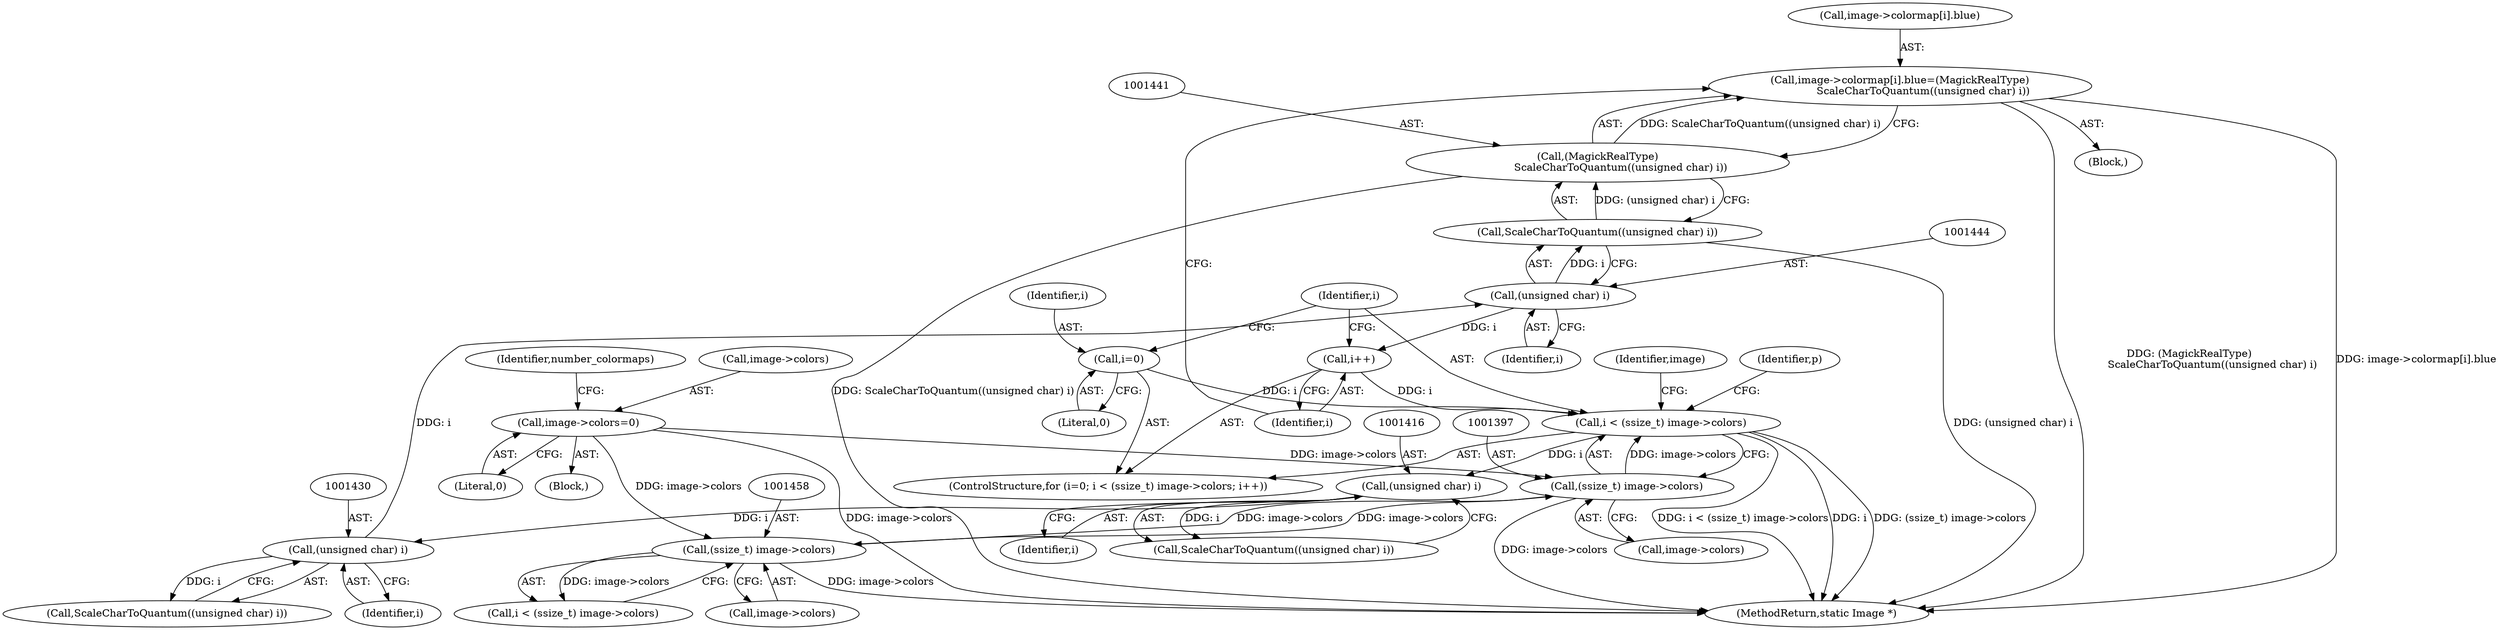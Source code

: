 digraph "0_ImageMagick_2ad6d33493750a28a5a655d319a8e0b16c392de1@array" {
"1001432" [label="(Call,image->colormap[i].blue=(MagickRealType)\n              ScaleCharToQuantum((unsigned char) i))"];
"1001440" [label="(Call,(MagickRealType)\n              ScaleCharToQuantum((unsigned char) i))"];
"1001442" [label="(Call,ScaleCharToQuantum((unsigned char) i))"];
"1001443" [label="(Call,(unsigned char) i)"];
"1001429" [label="(Call,(unsigned char) i)"];
"1001415" [label="(Call,(unsigned char) i)"];
"1001394" [label="(Call,i < (ssize_t) image->colors)"];
"1001391" [label="(Call,i=0)"];
"1001401" [label="(Call,i++)"];
"1001396" [label="(Call,(ssize_t) image->colors)"];
"1001457" [label="(Call,(ssize_t) image->colors)"];
"1001811" [label="(Call,image->colors=0)"];
"1001442" [label="(Call,ScaleCharToQuantum((unsigned char) i))"];
"1001459" [label="(Call,image->colors)"];
"1001811" [label="(Call,image->colors=0)"];
"1001401" [label="(Call,i++)"];
"1001433" [label="(Call,image->colormap[i].blue)"];
"1001428" [label="(Call,ScaleCharToQuantum((unsigned char) i))"];
"1001815" [label="(Literal,0)"];
"1001393" [label="(Literal,0)"];
"1001398" [label="(Call,image->colors)"];
"1001408" [label="(Identifier,image)"];
"1001443" [label="(Call,(unsigned char) i)"];
"1001392" [label="(Identifier,i)"];
"1001396" [label="(Call,(ssize_t) image->colors)"];
"1001445" [label="(Identifier,i)"];
"1001395" [label="(Identifier,i)"];
"1001616" [label="(Block,)"];
"1001812" [label="(Call,image->colors)"];
"1001429" [label="(Call,(unsigned char) i)"];
"1001944" [label="(MethodReturn,static Image *)"];
"1001457" [label="(Call,(ssize_t) image->colors)"];
"1001390" [label="(ControlStructure,for (i=0; i < (ssize_t) image->colors; i++))"];
"1001440" [label="(Call,(MagickRealType)\n              ScaleCharToQuantum((unsigned char) i))"];
"1001394" [label="(Call,i < (ssize_t) image->colors)"];
"1001455" [label="(Call,i < (ssize_t) image->colors)"];
"1001432" [label="(Call,image->colormap[i].blue=(MagickRealType)\n              ScaleCharToQuantum((unsigned char) i))"];
"1001403" [label="(Block,)"];
"1001417" [label="(Identifier,i)"];
"1001391" [label="(Call,i=0)"];
"1001513" [label="(Identifier,p)"];
"1001415" [label="(Call,(unsigned char) i)"];
"1001818" [label="(Identifier,number_colormaps)"];
"1001402" [label="(Identifier,i)"];
"1001431" [label="(Identifier,i)"];
"1001414" [label="(Call,ScaleCharToQuantum((unsigned char) i))"];
"1001432" -> "1001403"  [label="AST: "];
"1001432" -> "1001440"  [label="CFG: "];
"1001433" -> "1001432"  [label="AST: "];
"1001440" -> "1001432"  [label="AST: "];
"1001402" -> "1001432"  [label="CFG: "];
"1001432" -> "1001944"  [label="DDG: (MagickRealType)\n              ScaleCharToQuantum((unsigned char) i)"];
"1001432" -> "1001944"  [label="DDG: image->colormap[i].blue"];
"1001440" -> "1001432"  [label="DDG: ScaleCharToQuantum((unsigned char) i)"];
"1001440" -> "1001442"  [label="CFG: "];
"1001441" -> "1001440"  [label="AST: "];
"1001442" -> "1001440"  [label="AST: "];
"1001440" -> "1001944"  [label="DDG: ScaleCharToQuantum((unsigned char) i)"];
"1001442" -> "1001440"  [label="DDG: (unsigned char) i"];
"1001442" -> "1001443"  [label="CFG: "];
"1001443" -> "1001442"  [label="AST: "];
"1001442" -> "1001944"  [label="DDG: (unsigned char) i"];
"1001443" -> "1001442"  [label="DDG: i"];
"1001443" -> "1001445"  [label="CFG: "];
"1001444" -> "1001443"  [label="AST: "];
"1001445" -> "1001443"  [label="AST: "];
"1001443" -> "1001401"  [label="DDG: i"];
"1001429" -> "1001443"  [label="DDG: i"];
"1001429" -> "1001428"  [label="AST: "];
"1001429" -> "1001431"  [label="CFG: "];
"1001430" -> "1001429"  [label="AST: "];
"1001431" -> "1001429"  [label="AST: "];
"1001428" -> "1001429"  [label="CFG: "];
"1001429" -> "1001428"  [label="DDG: i"];
"1001415" -> "1001429"  [label="DDG: i"];
"1001415" -> "1001414"  [label="AST: "];
"1001415" -> "1001417"  [label="CFG: "];
"1001416" -> "1001415"  [label="AST: "];
"1001417" -> "1001415"  [label="AST: "];
"1001414" -> "1001415"  [label="CFG: "];
"1001415" -> "1001414"  [label="DDG: i"];
"1001394" -> "1001415"  [label="DDG: i"];
"1001394" -> "1001390"  [label="AST: "];
"1001394" -> "1001396"  [label="CFG: "];
"1001395" -> "1001394"  [label="AST: "];
"1001396" -> "1001394"  [label="AST: "];
"1001408" -> "1001394"  [label="CFG: "];
"1001513" -> "1001394"  [label="CFG: "];
"1001394" -> "1001944"  [label="DDG: i < (ssize_t) image->colors"];
"1001394" -> "1001944"  [label="DDG: i"];
"1001394" -> "1001944"  [label="DDG: (ssize_t) image->colors"];
"1001391" -> "1001394"  [label="DDG: i"];
"1001401" -> "1001394"  [label="DDG: i"];
"1001396" -> "1001394"  [label="DDG: image->colors"];
"1001391" -> "1001390"  [label="AST: "];
"1001391" -> "1001393"  [label="CFG: "];
"1001392" -> "1001391"  [label="AST: "];
"1001393" -> "1001391"  [label="AST: "];
"1001395" -> "1001391"  [label="CFG: "];
"1001401" -> "1001390"  [label="AST: "];
"1001401" -> "1001402"  [label="CFG: "];
"1001402" -> "1001401"  [label="AST: "];
"1001395" -> "1001401"  [label="CFG: "];
"1001396" -> "1001398"  [label="CFG: "];
"1001397" -> "1001396"  [label="AST: "];
"1001398" -> "1001396"  [label="AST: "];
"1001396" -> "1001944"  [label="DDG: image->colors"];
"1001457" -> "1001396"  [label="DDG: image->colors"];
"1001811" -> "1001396"  [label="DDG: image->colors"];
"1001396" -> "1001457"  [label="DDG: image->colors"];
"1001457" -> "1001455"  [label="AST: "];
"1001457" -> "1001459"  [label="CFG: "];
"1001458" -> "1001457"  [label="AST: "];
"1001459" -> "1001457"  [label="AST: "];
"1001455" -> "1001457"  [label="CFG: "];
"1001457" -> "1001944"  [label="DDG: image->colors"];
"1001457" -> "1001455"  [label="DDG: image->colors"];
"1001811" -> "1001457"  [label="DDG: image->colors"];
"1001811" -> "1001616"  [label="AST: "];
"1001811" -> "1001815"  [label="CFG: "];
"1001812" -> "1001811"  [label="AST: "];
"1001815" -> "1001811"  [label="AST: "];
"1001818" -> "1001811"  [label="CFG: "];
"1001811" -> "1001944"  [label="DDG: image->colors"];
}

